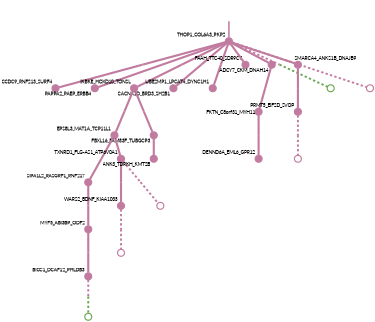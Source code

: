strict digraph  {
graph[splines=false]; nodesep=0.7; rankdir=TB; ranksep=0.6; forcelabels=true; dpi=600; size=2.5;
0 [color="#c27ba0ff", fillcolor="#c27ba0ff", fixedsize=true, fontname=Lato, fontsize="12pt", height="0.25", label="", penwidth=3, shape=circle, style=filled, xlabel=THOP1_COL6A3_PKP2];
4 [color="#c27ba0ff", fillcolor="#c27ba0ff", fixedsize=true, fontname=Lato, fontsize="12pt", height="0.25", label="", penwidth=3, shape=circle, style=filled, xlabel=CCDC9_RNF213_SURF4];
5 [color="#c27ba0ff", fillcolor="#c27ba0ff", fixedsize=true, fontname=Lato, fontsize="12pt", height="0.25", label="", penwidth=3, shape=circle, style=filled, xlabel=PAPPA2_PAEP_ERBB4];
11 [color="#c27ba0ff", fillcolor="#c27ba0ff", fixedsize=true, fontname=Lato, fontsize="12pt", height="0.25", label="", penwidth=3, shape=circle, style=filled, xlabel=IKBKE_HOXD10_TONSL];
12 [color="#c27ba0ff", fillcolor="#c27ba0ff", fixedsize=true, fontname=Lato, fontsize="12pt", height="0.25", label="", penwidth=3, shape=circle, style=filled, xlabel=CACNA1D_BRD3_SH2B1];
14 [color="#c27ba0ff", fillcolor="#c27ba0ff", fixedsize=true, fontname=Lato, fontsize="12pt", height="0.25", label="", penwidth=3, shape=circle, style=filled, xlabel=UBE2MP1_LPCAT4_DYNC1H1];
15 [color="#c27ba0ff", fillcolor="#c27ba0ff", fixedsize=true, fontname=Lato, fontsize="12pt", height="0.25", label="", penwidth=3, shape=circle, style=filled, xlabel=FAAH_TTC40_SDR9C7];
17 [color="#c27ba0ff", fillcolor="#c27ba0ff", fixedsize=true, fontname=Lato, fontsize="12pt", height="0.25", label="", penwidth=3, shape=circle, style=filled, xlabel=ADCY7_CKM_DNAH14];
19 [color="#c27ba0ff", fillcolor="#c27ba0ff", fixedsize=true, fontname=Lato, fontsize="12pt", height="0.25", label="", penwidth=3, shape=circle, style=filled, xlabel=SMARCA4_ANKS1B_DNAJB9];
20 [color="#6aa84fff", fillcolor="#6aa84fff", fixedsize=true, fontname=Lato, fontsize="12pt", height="0.25", label="", penwidth=3, shape=circle, style=solid, xlabel=""];
22 [color="#c27ba0ff", fillcolor="#c27ba0ff", fixedsize=true, fontname=Lato, fontsize="12pt", height="0.25", label="", penwidth=3, shape=circle, style=solid, xlabel=""];
1 [color="#c27ba0ff", fillcolor="#c27ba0ff", fixedsize=true, fontname=Lato, fontsize="12pt", height="0.25", label="", penwidth=3, shape=circle, style=filled, xlabel=EPS8L3_MAT1A_TCP11L1];
6 [color="#c27ba0ff", fillcolor="#c27ba0ff", fixedsize=true, fontname=Lato, fontsize="12pt", height="0.25", label="", penwidth=3, shape=circle, style=filled, xlabel=SIPA1L2_RASGRF1_RNF217];
16 [color="#c27ba0ff", fillcolor="#c27ba0ff", fixedsize=true, fontname=Lato, fontsize="12pt", height="0.25", label="", penwidth=3, shape=circle, style=filled, xlabel="TXNRD1_FLG-AS1_ATP6V0A1"];
2 [color="#c27ba0ff", fillcolor="#c27ba0ff", fixedsize=true, fontname=Lato, fontsize="12pt", height="0.25", label="", penwidth=3, shape=circle, style=filled, xlabel=PRMT5_EIF2D_SVOP];
23 [color="#c27ba0ff", fillcolor="#c27ba0ff", fixedsize=true, fontname=Lato, fontsize="12pt", height="0.25", label="", penwidth=3, shape=circle, style=solid, xlabel=""];
3 [color="#c27ba0ff", fillcolor="#c27ba0ff", fixedsize=true, fontname=Lato, fontsize="12pt", height="0.25", label="", penwidth=3, shape=circle, style=filled, xlabel=FKTN_C8orf31_MYH11];
8 [color="#c27ba0ff", fillcolor="#c27ba0ff", fixedsize=true, fontname=Lato, fontsize="12pt", height="0.25", label="", penwidth=3, shape=circle, style=filled, xlabel=DENND6A_EML6_GPR12];
7 [color="#c27ba0ff", fillcolor="#c27ba0ff", fixedsize=true, fontname=Lato, fontsize="12pt", height="0.25", label="", penwidth=3, shape=circle, style=filled, xlabel=MYF5_ABI3BP_ODF2];
13 [color="#c27ba0ff", fillcolor="#c27ba0ff", fixedsize=true, fontname=Lato, fontsize="12pt", height="0.25", label="", penwidth=3, shape=circle, style=filled, xlabel=BICC1_DCAF12_PHLDB3];
9 [color="#c27ba0ff", fillcolor="#c27ba0ff", fixedsize=true, fontname=Lato, fontsize="12pt", height="0.25", label="", penwidth=3, shape=circle, style=filled, xlabel=FBXL16_FAM83F_TUBGCP3];
18 [color="#c27ba0ff", fillcolor="#c27ba0ff", fixedsize=true, fontname=Lato, fontsize="12pt", height="0.25", label="", penwidth=3, shape=circle, style=filled, xlabel=ANK3_TDRKH_KMT2B];
10 [color="#c27ba0ff", fillcolor="#c27ba0ff", fixedsize=true, fontname=Lato, fontsize="12pt", height="0.25", label="", penwidth=3, shape=circle, style=filled, xlabel=WARS2_BDNF_KIAA1033];
24 [color="#c27ba0ff", fillcolor="#c27ba0ff", fixedsize=true, fontname=Lato, fontsize="12pt", height="0.25", label="", penwidth=3, shape=circle, style=solid, xlabel=""];
21 [color="#6aa84fff", fillcolor="#6aa84fff", fixedsize=true, fontname=Lato, fontsize="12pt", height="0.25", label="", penwidth=3, shape=circle, style=solid, xlabel=""];
25 [color="#c27ba0ff", fillcolor="#c27ba0ff", fixedsize=true, fontname=Lato, fontsize="12pt", height="0.25", label="", penwidth=3, shape=circle, style=solid, xlabel=""];
normal [label="", penwidth=3, style=invis, xlabel=THOP1_COL6A3_PKP2];
0 -> 4  [arrowsize=0, color="#c27ba0ff;0.5:#c27ba0ff", minlen="2.0", penwidth="5.5", style=solid];
0 -> 5  [arrowsize=0, color="#c27ba0ff;0.5:#c27ba0ff", minlen="2.0", penwidth="5.5", style=solid];
0 -> 11  [arrowsize=0, color="#c27ba0ff;0.5:#c27ba0ff", minlen="2.0", penwidth="5.5", style=solid];
0 -> 12  [arrowsize=0, color="#c27ba0ff;0.5:#c27ba0ff", minlen="2.0", penwidth="5.5", style=solid];
0 -> 14  [arrowsize=0, color="#c27ba0ff;0.5:#c27ba0ff", minlen="2.0", penwidth="5.5", style=solid];
0 -> 15  [arrowsize=0, color="#c27ba0ff;0.5:#c27ba0ff", minlen="1.5", penwidth="5.5", style=solid];
0 -> 17  [arrowsize=0, color="#c27ba0ff;0.5:#c27ba0ff", minlen="1.25", penwidth="5.5", style=solid];
0 -> 19  [arrowsize=0, color="#c27ba0ff;0.5:#c27ba0ff", minlen="1.0", penwidth="5.5", style=solid];
0 -> 20  [arrowsize=0, color="#c27ba0ff;0.5:#6aa84fff", minlen="2.0", penwidth=5, style=dashed];
0 -> 22  [arrowsize=0, color="#c27ba0ff;0.5:#c27ba0ff", minlen="2.0", penwidth=5, style=dashed];
11 -> 1  [arrowsize=0, color="#c27ba0ff;0.5:#c27ba0ff", minlen="2.0", penwidth="5.5", style=solid];
11 -> 9  [arrowsize=0, color="#c27ba0ff;0.5:#c27ba0ff", minlen="2.0", penwidth="5.5", style=solid];
17 -> 3  [arrowsize=0, color="#c27ba0ff;0.5:#c27ba0ff", minlen="2.0", penwidth="5.5", style=solid];
19 -> 2  [arrowsize=0, color="#c27ba0ff;0.5:#c27ba0ff", minlen="2.0", penwidth="5.5", style=solid];
1 -> 6  [arrowsize=0, color="#c27ba0ff;0.5:#c27ba0ff", minlen="2.0", penwidth="5.5", style=solid];
1 -> 16  [arrowsize=0, color="#c27ba0ff;0.5:#c27ba0ff", minlen="1.5", penwidth="5.5", style=solid];
6 -> 7  [arrowsize=0, color="#c27ba0ff;0.5:#c27ba0ff", minlen="2.0", penwidth="5.5", style=solid];
16 -> 10  [arrowsize=0, color="#c27ba0ff;0.5:#c27ba0ff", minlen="2.0", penwidth="5.5", style=solid];
16 -> 25  [arrowsize=0, color="#c27ba0ff;0.5:#c27ba0ff", minlen="2.0", penwidth=5, style=dashed];
2 -> 23  [arrowsize=0, color="#c27ba0ff;0.5:#c27ba0ff", minlen="2.0", penwidth=5, style=dashed];
3 -> 8  [arrowsize=0, color="#c27ba0ff;0.5:#c27ba0ff", minlen="2.0", penwidth="5.5", style=solid];
7 -> 13  [arrowsize=0, color="#c27ba0ff;0.5:#c27ba0ff", minlen="2.0", penwidth="5.5", style=solid];
13 -> 21  [arrowsize=0, color="#c27ba0ff;0.5:#6aa84fff", minlen="2.0", penwidth=5, style=dashed];
9 -> 18  [arrowsize=0, color="#c27ba0ff;0.5:#c27ba0ff", minlen="1.1249998807907104", penwidth="5.5", style=solid];
10 -> 24  [arrowsize=0, color="#c27ba0ff;0.5:#c27ba0ff", minlen="2.0", penwidth=5, style=dashed];
normal -> 0  [arrowsize=0, color="#c27ba0ff", label="", penwidth=4, style=solid];
}

